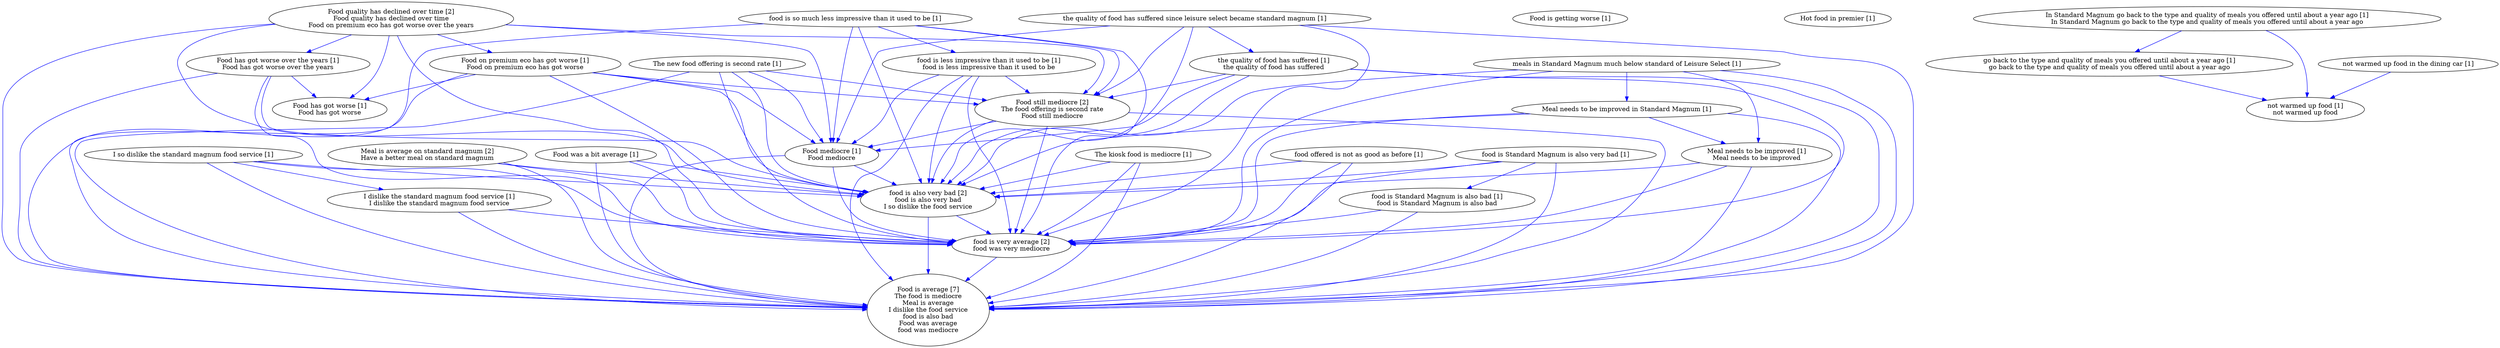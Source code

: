 digraph collapsedGraph {
"Food quality has declined over time [2]\nFood quality has declined over time\nFood on premium eco has got worse over the years""Food still mediocre [2]\nThe food offering is second rate\nFood still mediocre""Meal is average on standard magnum [2]\nHave a better meal on standard magnum""food is very average [2]\nfood was very mediocre""food is also very bad [2]\nfood is also very bad\nI so dislike the food service""Food is average [7]\nThe food is mediocre\nMeal is average\nI dislike the food service\nfood is also bad\nFood was average\nfood was mediocre""Food mediocre [1]\nFood mediocre""Food is getting worse [1]""Food on premium eco has got worse [1]\nFood on premium eco has got worse""Food has got worse [1]\nFood has got worse""Food has got worse over the years [1]\nFood has got worse over the years""Food was a bit average [1]""Hot food in premier [1]""I so dislike the standard magnum food service [1]""I dislike the standard magnum food service [1]\nI dislike the standard magnum food service""In Standard Magnum go back to the type and quality of meals you offered until about a year ago [1]\nIn Standard Magnum go back to the type and quality of meals you offered until about a year ago""go back to the type and quality of meals you offered until about a year ago [1]\ngo back to the type and quality of meals you offered until about a year ago""Meal needs to be improved in Standard Magnum [1]""Meal needs to be improved [1]\nMeal needs to be improved""The kiosk food is mediocre [1]""The new food offering is second rate [1]""food is Standard Magnum is also very bad [1]""food is Standard Magnum is also bad [1]\nfood is Standard Magnum is also bad""food is so much less impressive than it used to be [1]""food is less impressive than it used to be [1]\nfood is less impressive than it used to be""food offered is not as good as before [1]""meals in Standard Magnum much below standard of Leisure Select [1]""not warmed up food in the dining car [1]""not warmed up food [1]\nnot warmed up food""the quality of food has suffered since leisure select became standard magnum [1]""the quality of food has suffered [1]\nthe quality of food has suffered""food is Standard Magnum is also very bad [1]" -> "Food is average [7]\nThe food is mediocre\nMeal is average\nI dislike the food service\nfood is also bad\nFood was average\nfood was mediocre" [color=blue]
"Meal needs to be improved [1]\nMeal needs to be improved" -> "food is very average [2]\nfood was very mediocre" [color=blue]
"Meal needs to be improved [1]\nMeal needs to be improved" -> "food is also very bad [2]\nfood is also very bad\nI so dislike the food service" [color=blue]
"food is Standard Magnum is also bad [1]\nfood is Standard Magnum is also bad" -> "food is very average [2]\nfood was very mediocre" [color=blue]
"Food quality has declined over time [2]\nFood quality has declined over time\nFood on premium eco has got worse over the years" -> "food is also very bad [2]\nfood is also very bad\nI so dislike the food service" [color=blue]
"Food quality has declined over time [2]\nFood quality has declined over time\nFood on premium eco has got worse over the years" -> "Food still mediocre [2]\nThe food offering is second rate\nFood still mediocre" [color=blue]
"Food still mediocre [2]\nThe food offering is second rate\nFood still mediocre" -> "Food is average [7]\nThe food is mediocre\nMeal is average\nI dislike the food service\nfood is also bad\nFood was average\nfood was mediocre" [color=blue]
"Food still mediocre [2]\nThe food offering is second rate\nFood still mediocre" -> "Food mediocre [1]\nFood mediocre" [color=blue]
"food is so much less impressive than it used to be [1]" -> "Food still mediocre [2]\nThe food offering is second rate\nFood still mediocre" [color=blue]
"Food still mediocre [2]\nThe food offering is second rate\nFood still mediocre" -> "food is also very bad [2]\nfood is also very bad\nI so dislike the food service" [color=blue]
"food is so much less impressive than it used to be [1]" -> "food is very average [2]\nfood was very mediocre" [color=blue]
"food is so much less impressive than it used to be [1]" -> "food is also very bad [2]\nfood is also very bad\nI so dislike the food service" [color=blue]
"food is also very bad [2]\nfood is also very bad\nI so dislike the food service" -> "food is very average [2]\nfood was very mediocre" [color=blue]
"Food was a bit average [1]" -> "food is very average [2]\nfood was very mediocre" [color=blue]
"Food quality has declined over time [2]\nFood quality has declined over time\nFood on premium eco has got worse over the years" -> "Food is average [7]\nThe food is mediocre\nMeal is average\nI dislike the food service\nfood is also bad\nFood was average\nfood was mediocre" [color=blue]
"Food quality has declined over time [2]\nFood quality has declined over time\nFood on premium eco has got worse over the years" -> "Food mediocre [1]\nFood mediocre" [color=blue]
"food is very average [2]\nfood was very mediocre" -> "Food is average [7]\nThe food is mediocre\nMeal is average\nI dislike the food service\nfood is also bad\nFood was average\nfood was mediocre" [color=blue]
"Food was a bit average [1]" -> "food is also very bad [2]\nfood is also very bad\nI so dislike the food service" [color=blue]
"Food mediocre [1]\nFood mediocre" -> "food is also very bad [2]\nfood is also very bad\nI so dislike the food service" [color=blue]
"Food mediocre [1]\nFood mediocre" -> "food is very average [2]\nfood was very mediocre" [color=blue]
"go back to the type and quality of meals you offered until about a year ago [1]\ngo back to the type and quality of meals you offered until about a year ago" -> "not warmed up food [1]\nnot warmed up food" [color=blue]
"Food on premium eco has got worse [1]\nFood on premium eco has got worse" -> "Food mediocre [1]\nFood mediocre" [color=blue]
"Food on premium eco has got worse [1]\nFood on premium eco has got worse" -> "Food is average [7]\nThe food is mediocre\nMeal is average\nI dislike the food service\nfood is also bad\nFood was average\nfood was mediocre" [color=blue]
"Food on premium eco has got worse [1]\nFood on premium eco has got worse" -> "food is also very bad [2]\nfood is also very bad\nI so dislike the food service" [color=blue]
"The new food offering is second rate [1]" -> "food is also very bad [2]\nfood is also very bad\nI so dislike the food service" [color=blue]
"The new food offering is second rate [1]" -> "food is very average [2]\nfood was very mediocre" [color=blue]
"Food on premium eco has got worse [1]\nFood on premium eco has got worse" -> "Food still mediocre [2]\nThe food offering is second rate\nFood still mediocre" [color=blue]
"Food on premium eco has got worse [1]\nFood on premium eco has got worse" -> "food is very average [2]\nfood was very mediocre" [color=blue]
"I dislike the standard magnum food service [1]\nI dislike the standard magnum food service" -> "Food is average [7]\nThe food is mediocre\nMeal is average\nI dislike the food service\nfood is also bad\nFood was average\nfood was mediocre" [color=blue]
"food offered is not as good as before [1]" -> "Food is average [7]\nThe food is mediocre\nMeal is average\nI dislike the food service\nfood is also bad\nFood was average\nfood was mediocre" [color=blue]
"Meal is average on standard magnum [2]\nHave a better meal on standard magnum" -> "food is also very bad [2]\nfood is also very bad\nI so dislike the food service" [color=blue]
"Meal is average on standard magnum [2]\nHave a better meal on standard magnum" -> "food is very average [2]\nfood was very mediocre" [color=blue]
"Food mediocre [1]\nFood mediocre" -> "Food is average [7]\nThe food is mediocre\nMeal is average\nI dislike the food service\nfood is also bad\nFood was average\nfood was mediocre" [color=blue]
"food is less impressive than it used to be [1]\nfood is less impressive than it used to be" -> "Food is average [7]\nThe food is mediocre\nMeal is average\nI dislike the food service\nfood is also bad\nFood was average\nfood was mediocre" [color=blue]
"food is less impressive than it used to be [1]\nfood is less impressive than it used to be" -> "Food mediocre [1]\nFood mediocre" [color=blue]
"food is less impressive than it used to be [1]\nfood is less impressive than it used to be" -> "food is very average [2]\nfood was very mediocre" [color=blue]
"food is less impressive than it used to be [1]\nfood is less impressive than it used to be" -> "food is also very bad [2]\nfood is also very bad\nI so dislike the food service" [color=blue]
"the quality of food has suffered since leisure select became standard magnum [1]" -> "food is very average [2]\nfood was very mediocre" [color=blue]
"the quality of food has suffered since leisure select became standard magnum [1]" -> "Food still mediocre [2]\nThe food offering is second rate\nFood still mediocre" [color=blue]
"the quality of food has suffered since leisure select became standard magnum [1]" -> "food is also very bad [2]\nfood is also very bad\nI so dislike the food service" [color=blue]
"food is also very bad [2]\nfood is also very bad\nI so dislike the food service" -> "Food is average [7]\nThe food is mediocre\nMeal is average\nI dislike the food service\nfood is also bad\nFood was average\nfood was mediocre" [color=blue]
"food is less impressive than it used to be [1]\nfood is less impressive than it used to be" -> "Food still mediocre [2]\nThe food offering is second rate\nFood still mediocre" [color=blue]
"In Standard Magnum go back to the type and quality of meals you offered until about a year ago [1]\nIn Standard Magnum go back to the type and quality of meals you offered until about a year ago" -> "not warmed up food [1]\nnot warmed up food" [color=blue]
"Meal needs to be improved [1]\nMeal needs to be improved" -> "Food is average [7]\nThe food is mediocre\nMeal is average\nI dislike the food service\nfood is also bad\nFood was average\nfood was mediocre" [color=blue]
"food is Standard Magnum is also very bad [1]" -> "food is very average [2]\nfood was very mediocre" [color=blue]
"food is Standard Magnum is also very bad [1]" -> "food is also very bad [2]\nfood is also very bad\nI so dislike the food service" [color=blue]
"the quality of food has suffered since leisure select became standard magnum [1]" -> "Food mediocre [1]\nFood mediocre" [color=blue]
"the quality of food has suffered since leisure select became standard magnum [1]" -> "Food is average [7]\nThe food is mediocre\nMeal is average\nI dislike the food service\nfood is also bad\nFood was average\nfood was mediocre" [color=blue]
"Meal is average on standard magnum [2]\nHave a better meal on standard magnum" -> "Food is average [7]\nThe food is mediocre\nMeal is average\nI dislike the food service\nfood is also bad\nFood was average\nfood was mediocre" [color=blue]
"Meal needs to be improved in Standard Magnum [1]" -> "Food is average [7]\nThe food is mediocre\nMeal is average\nI dislike the food service\nfood is also bad\nFood was average\nfood was mediocre" [color=blue]
"I so dislike the standard magnum food service [1]" -> "food is very average [2]\nfood was very mediocre" [color=blue]
"I so dislike the standard magnum food service [1]" -> "food is also very bad [2]\nfood is also very bad\nI so dislike the food service" [color=blue]
"the quality of food has suffered [1]\nthe quality of food has suffered" -> "food is very average [2]\nfood was very mediocre" [color=blue]
"the quality of food has suffered [1]\nthe quality of food has suffered" -> "food is also very bad [2]\nfood is also very bad\nI so dislike the food service" [color=blue]
"The new food offering is second rate [1]" -> "Food is average [7]\nThe food is mediocre\nMeal is average\nI dislike the food service\nfood is also bad\nFood was average\nfood was mediocre" [color=blue]
"The new food offering is second rate [1]" -> "Food mediocre [1]\nFood mediocre" [color=blue]
"The new food offering is second rate [1]" -> "Food still mediocre [2]\nThe food offering is second rate\nFood still mediocre" [color=blue]
"Food still mediocre [2]\nThe food offering is second rate\nFood still mediocre" -> "food is very average [2]\nfood was very mediocre" [color=blue]
"I so dislike the standard magnum food service [1]" -> "Food is average [7]\nThe food is mediocre\nMeal is average\nI dislike the food service\nfood is also bad\nFood was average\nfood was mediocre" [color=blue]
"Meal needs to be improved in Standard Magnum [1]" -> "food is very average [2]\nfood was very mediocre" [color=blue]
"The kiosk food is mediocre [1]" -> "food is also very bad [2]\nfood is also very bad\nI so dislike the food service" [color=blue]
"The kiosk food is mediocre [1]" -> "food is very average [2]\nfood was very mediocre" [color=blue]
"Meal needs to be improved in Standard Magnum [1]" -> "food is also very bad [2]\nfood is also very bad\nI so dislike the food service" [color=blue]
"Food quality has declined over time [2]\nFood quality has declined over time\nFood on premium eco has got worse over the years" -> "Food on premium eco has got worse [1]\nFood on premium eco has got worse" [color=blue]
"meals in Standard Magnum much below standard of Leisure Select [1]" -> "Food is average [7]\nThe food is mediocre\nMeal is average\nI dislike the food service\nfood is also bad\nFood was average\nfood was mediocre" [color=blue]
"meals in Standard Magnum much below standard of Leisure Select [1]" -> "Meal needs to be improved in Standard Magnum [1]" [color=blue]
"Food quality has declined over time [2]\nFood quality has declined over time\nFood on premium eco has got worse over the years" -> "food is very average [2]\nfood was very mediocre" [color=blue]
"food is Standard Magnum is also bad [1]\nfood is Standard Magnum is also bad" -> "Food is average [7]\nThe food is mediocre\nMeal is average\nI dislike the food service\nfood is also bad\nFood was average\nfood was mediocre" [color=blue]
"Food has got worse over the years [1]\nFood has got worse over the years" -> "food is very average [2]\nfood was very mediocre" [color=blue]
"Food has got worse over the years [1]\nFood has got worse over the years" -> "Food is average [7]\nThe food is mediocre\nMeal is average\nI dislike the food service\nfood is also bad\nFood was average\nfood was mediocre" [color=blue]
"I dislike the standard magnum food service [1]\nI dislike the standard magnum food service" -> "food is very average [2]\nfood was very mediocre" [color=blue]
"food is so much less impressive than it used to be [1]" -> "Food is average [7]\nThe food is mediocre\nMeal is average\nI dislike the food service\nfood is also bad\nFood was average\nfood was mediocre" [color=blue]
"food is so much less impressive than it used to be [1]" -> "Food mediocre [1]\nFood mediocre" [color=blue]
"meals in Standard Magnum much below standard of Leisure Select [1]" -> "Meal needs to be improved [1]\nMeal needs to be improved" [color=blue]
"the quality of food has suffered [1]\nthe quality of food has suffered" -> "Food is average [7]\nThe food is mediocre\nMeal is average\nI dislike the food service\nfood is also bad\nFood was average\nfood was mediocre" [color=blue]
"Food quality has declined over time [2]\nFood quality has declined over time\nFood on premium eco has got worse over the years" -> "Food has got worse [1]\nFood has got worse" [color=blue]
"the quality of food has suffered [1]\nthe quality of food has suffered" -> "Food mediocre [1]\nFood mediocre" [color=blue]
"Food was a bit average [1]" -> "Food is average [7]\nThe food is mediocre\nMeal is average\nI dislike the food service\nfood is also bad\nFood was average\nfood was mediocre" [color=blue]
"the quality of food has suffered [1]\nthe quality of food has suffered" -> "Food still mediocre [2]\nThe food offering is second rate\nFood still mediocre" [color=blue]
"meals in Standard Magnum much below standard of Leisure Select [1]" -> "food is very average [2]\nfood was very mediocre" [color=blue]
"meals in Standard Magnum much below standard of Leisure Select [1]" -> "food is also very bad [2]\nfood is also very bad\nI so dislike the food service" [color=blue]
"The kiosk food is mediocre [1]" -> "Food is average [7]\nThe food is mediocre\nMeal is average\nI dislike the food service\nfood is also bad\nFood was average\nfood was mediocre" [color=blue]
"food offered is not as good as before [1]" -> "food is very average [2]\nfood was very mediocre" [color=blue]
"food offered is not as good as before [1]" -> "food is also very bad [2]\nfood is also very bad\nI so dislike the food service" [color=blue]
"Food has got worse over the years [1]\nFood has got worse over the years" -> "food is also very bad [2]\nfood is also very bad\nI so dislike the food service" [color=blue]
"Food on premium eco has got worse [1]\nFood on premium eco has got worse" -> "Food has got worse [1]\nFood has got worse" [color=blue]
"Food has got worse over the years [1]\nFood has got worse over the years" -> "Food has got worse [1]\nFood has got worse" [color=blue]
"I so dislike the standard magnum food service [1]" -> "I dislike the standard magnum food service [1]\nI dislike the standard magnum food service" [color=blue]
"In Standard Magnum go back to the type and quality of meals you offered until about a year ago [1]\nIn Standard Magnum go back to the type and quality of meals you offered until about a year ago" -> "go back to the type and quality of meals you offered until about a year ago [1]\ngo back to the type and quality of meals you offered until about a year ago" [color=blue]
"Meal needs to be improved in Standard Magnum [1]" -> "Meal needs to be improved [1]\nMeal needs to be improved" [color=blue]
"food is Standard Magnum is also very bad [1]" -> "food is Standard Magnum is also bad [1]\nfood is Standard Magnum is also bad" [color=blue]
"food is so much less impressive than it used to be [1]" -> "food is less impressive than it used to be [1]\nfood is less impressive than it used to be" [color=blue]
"not warmed up food in the dining car [1]" -> "not warmed up food [1]\nnot warmed up food" [color=blue]
"the quality of food has suffered since leisure select became standard magnum [1]" -> "the quality of food has suffered [1]\nthe quality of food has suffered" [color=blue]
"Food quality has declined over time [2]\nFood quality has declined over time\nFood on premium eco has got worse over the years" -> "Food has got worse over the years [1]\nFood has got worse over the years" [color=blue]
}